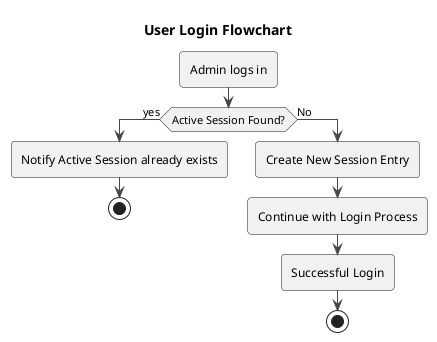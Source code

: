 @startuml

!theme vibrant

title User Login Flowchart

:Admin logs in;
if (Active Session Found?) then (yes)
  :Notify Active Session already exists;
  stop
else (No)
  :Create New Session Entry;
  :Continue with Login Process;
  :Successful Login;
  stop
endif

@enduml
